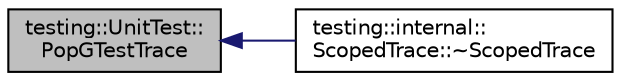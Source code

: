 digraph "testing::UnitTest::PopGTestTrace"
{
  edge [fontname="Helvetica",fontsize="10",labelfontname="Helvetica",labelfontsize="10"];
  node [fontname="Helvetica",fontsize="10",shape=record];
  rankdir="LR";
  Node202 [label="testing::UnitTest::\lPopGTestTrace",height=0.2,width=0.4,color="black", fillcolor="grey75", style="filled", fontcolor="black"];
  Node202 -> Node203 [dir="back",color="midnightblue",fontsize="10",style="solid",fontname="Helvetica"];
  Node203 [label="testing::internal::\lScopedTrace::~ScopedTrace",height=0.2,width=0.4,color="black", fillcolor="white", style="filled",URL="$d9/d53/classtesting_1_1internal_1_1_scoped_trace.html#a658c7c098ff48337058bfa2ccab65881"];
}
